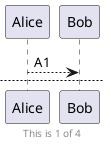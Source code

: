 {
  "sha1": "t2uvdxs6d7zme9s9qwc3jleclrv0s8t",
  "insertion": {
    "when": "2024-06-04T17:28:45.718Z",
    "url": "https://forum.plantuml.net/6699/please-provide-macros-insert-current-number-total-number-pages?show=10976#c10976",
    "user": "plantuml@gmail.com"
  }
}
@startuml
footer This is %page% of %lastpage%
Alice --> Bob : A1
newpage
Alice --> Bob : A2
newpage
Alice --> Bob : A3
newpage
Alice --> Bob : A4
@enduml
